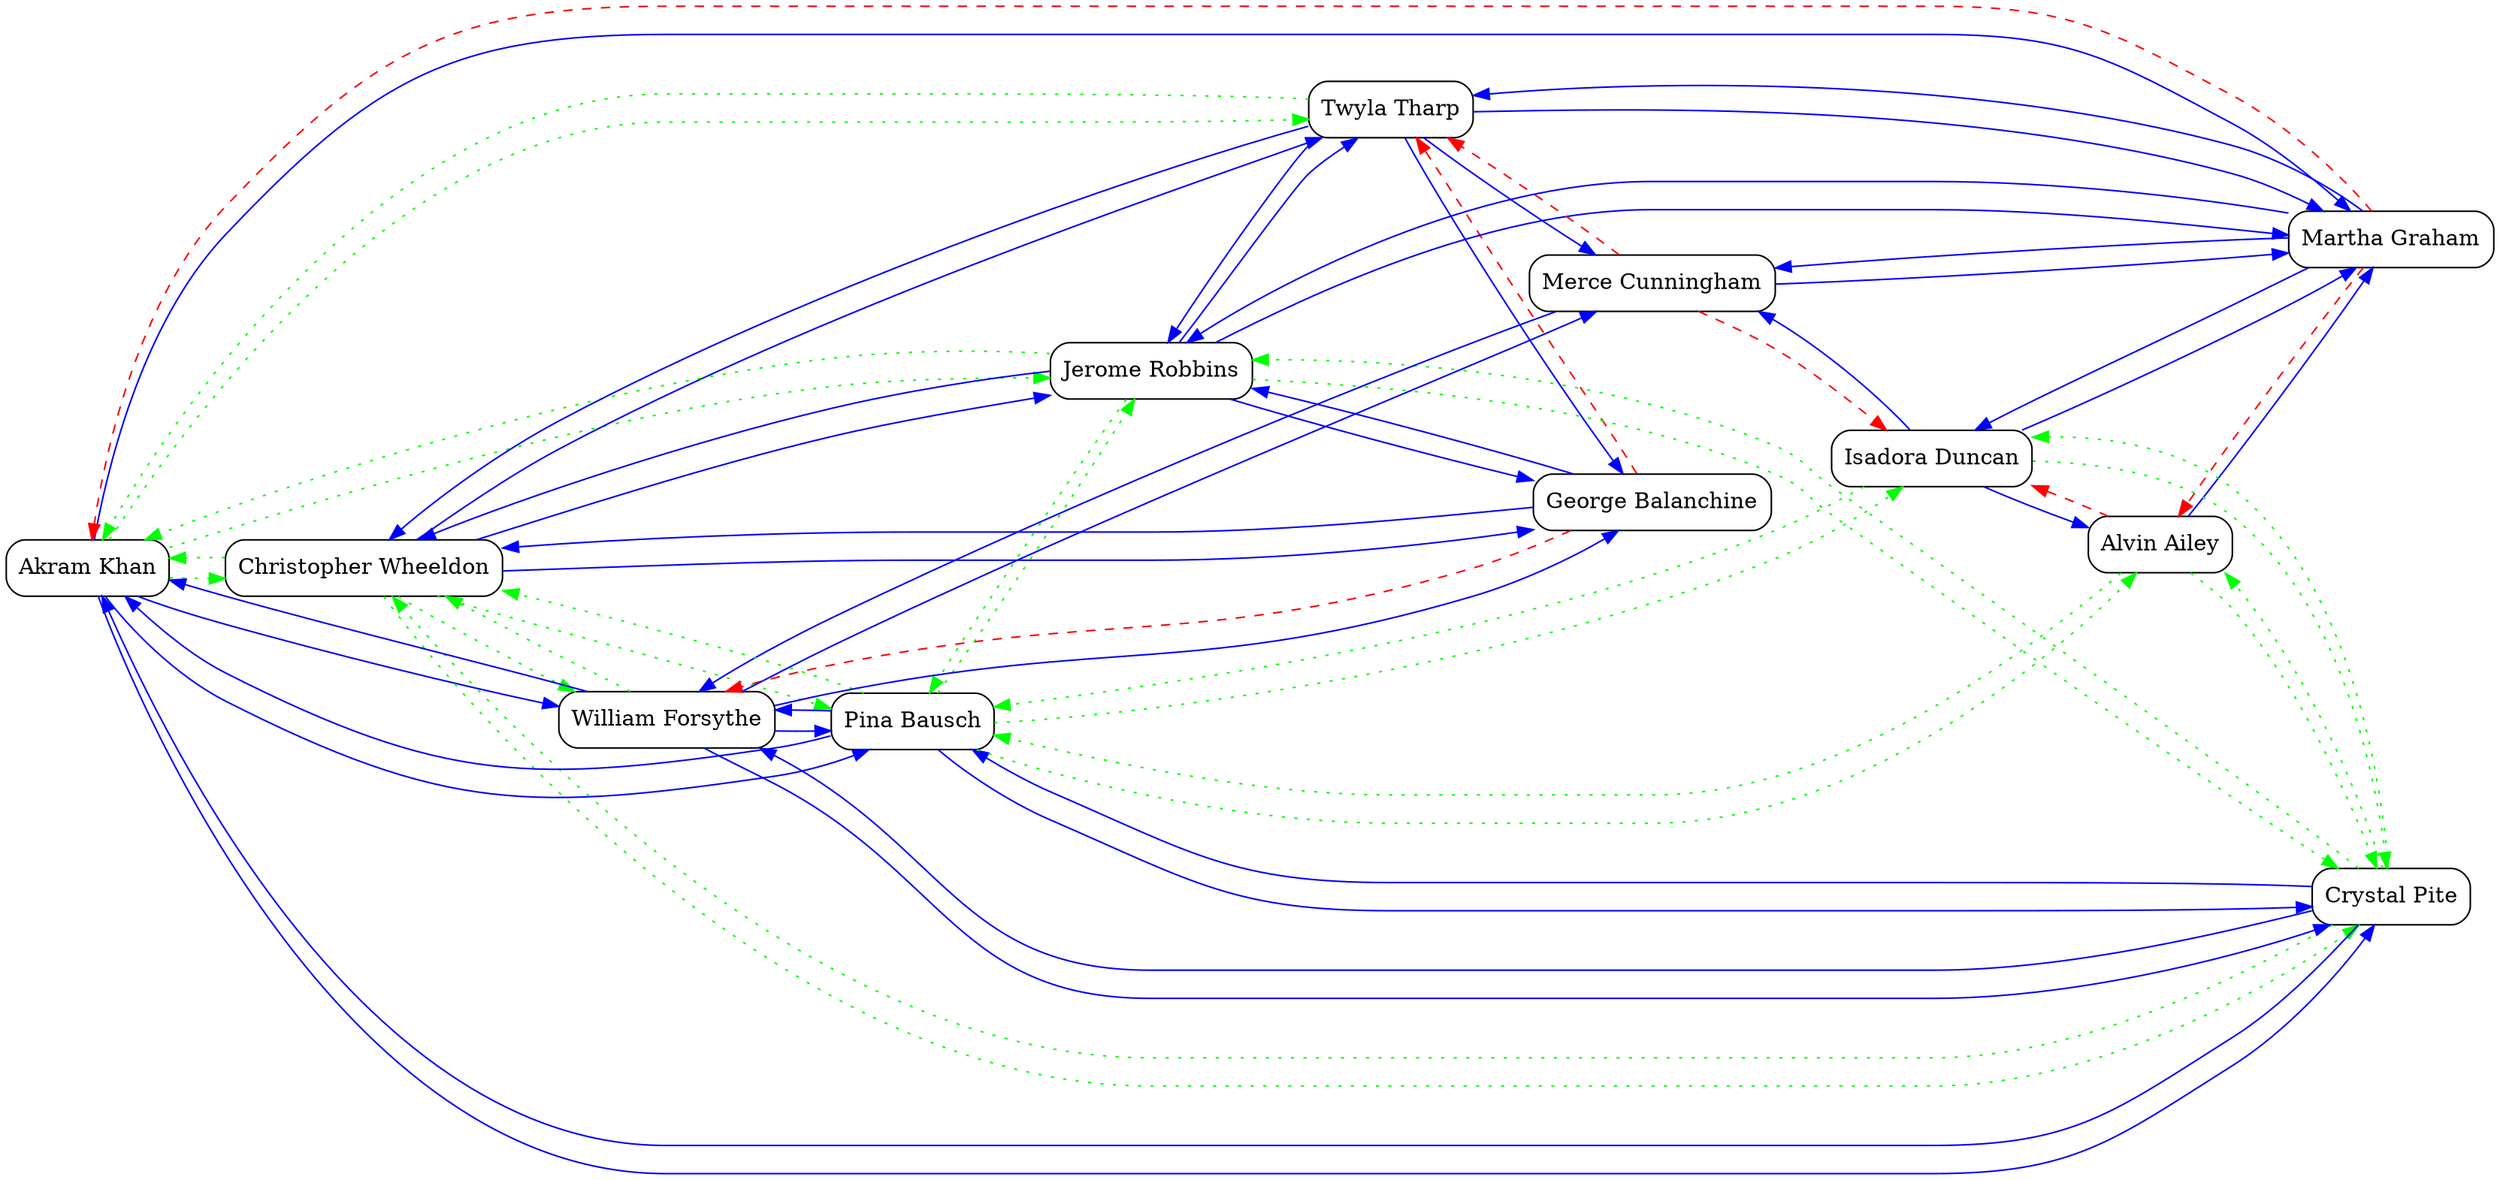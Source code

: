 digraph G {
  rankdir=LR;
  node [shape=box, style=rounded];

  "akram-khan" [label="Akram Khan"];
  "alvin-ailey" [label="Alvin Ailey"];
  "christopher-wheeldon" [label="Christopher Wheeldon"];
  "crystal-pite" [label="Crystal Pite"];
  "george-balanchine" [label="George Balanchine"];
  "isadora-duncan" [label="Isadora Duncan"];
  "jerome-robbins" [label="Jerome Robbins"];
  "martha-graham" [label="Martha Graham"];
  "merce-cunningham" [label="Merce Cunningham"];
  "pina-bausch" [label="Pina Bausch"];
  "twyla-tharp" [label="Twyla Tharp"];
  "william-forsythe" [label="William Forsythe"];

  "akram-khan" -> "martha-graham" [color=blue];
  "akram-khan" -> "pina-bausch" [color=blue];
  "akram-khan" -> "william-forsythe" [color=blue];
  "akram-khan" -> "crystal-pite" [color=blue];
  "alvin-ailey" -> "martha-graham" [color=blue];
  "christopher-wheeldon" -> "george-balanchine" [color=blue];
  "christopher-wheeldon" -> "jerome-robbins" [color=blue];
  "christopher-wheeldon" -> "twyla-tharp" [color=blue];
  "crystal-pite" -> "william-forsythe" [color=blue];
  "crystal-pite" -> "pina-bausch" [color=blue];
  "crystal-pite" -> "akram-khan" [color=blue];
  "george-balanchine" -> "jerome-robbins" [color=blue];
  "george-balanchine" -> "christopher-wheeldon" [color=blue];
  "isadora-duncan" -> "martha-graham" [color=blue];
  "isadora-duncan" -> "alvin-ailey" [color=blue];
  "isadora-duncan" -> "merce-cunningham" [color=blue];
  "jerome-robbins" -> "george-balanchine" [color=blue];
  "jerome-robbins" -> "martha-graham" [color=blue];
  "jerome-robbins" -> "twyla-tharp" [color=blue];
  "jerome-robbins" -> "christopher-wheeldon" [color=blue];
  "martha-graham" -> "isadora-duncan" [color=blue];
  "martha-graham" -> "merce-cunningham" [color=blue];
  "martha-graham" -> "jerome-robbins" [color=blue];
  "martha-graham" -> "twyla-tharp" [color=blue];
  "merce-cunningham" -> "martha-graham" [color=blue];
  "merce-cunningham" -> "william-forsythe" [color=blue];
  "pina-bausch" -> "akram-khan" [color=blue];
  "pina-bausch" -> "crystal-pite" [color=blue];
  "pina-bausch" -> "william-forsythe" [color=blue];
  "twyla-tharp" -> "martha-graham" [color=blue];
  "twyla-tharp" -> "merce-cunningham" [color=blue];
  "twyla-tharp" -> "jerome-robbins" [color=blue];
  "twyla-tharp" -> "george-balanchine" [color=blue];
  "twyla-tharp" -> "christopher-wheeldon" [color=blue];
  "william-forsythe" -> "george-balanchine" [color=blue];
  "william-forsythe" -> "merce-cunningham" [color=blue];
  "william-forsythe" -> "pina-bausch" [color=blue];
  "william-forsythe" -> "crystal-pite" [color=blue];
  "william-forsythe" -> "akram-khan" [color=blue];
  "martha-graham" -> "akram-khan" [color=red, style=dashed];
  "martha-graham" -> "alvin-ailey" [color=red, style=dashed];
  "george-balanchine" -> "twyla-tharp" [color=red, style=dashed];
  "george-balanchine" -> "william-forsythe" [color=red, style=dashed];
  "alvin-ailey" -> "isadora-duncan" [color=red, style=dashed];
  "merce-cunningham" -> "isadora-duncan" [color=red, style=dashed];
  "merce-cunningham" -> "twyla-tharp" [color=red, style=dashed];
  "akram-khan" -> "twyla-tharp" [color=green, style=dotted];
  "twyla-tharp" -> "akram-khan" [color=green, style=dotted];
  "akram-khan" -> "christopher-wheeldon" [color=green, style=dotted];
  "christopher-wheeldon" -> "akram-khan" [color=green, style=dotted];
  "akram-khan" -> "jerome-robbins" [color=green, style=dotted];
  "jerome-robbins" -> "akram-khan" [color=green, style=dotted];
  "christopher-wheeldon" -> "crystal-pite" [color=green, style=dotted];
  "crystal-pite" -> "christopher-wheeldon" [color=green, style=dotted];
  "crystal-pite" -> "jerome-robbins" [color=green, style=dotted];
  "jerome-robbins" -> "crystal-pite" [color=green, style=dotted];
  "alvin-ailey" -> "crystal-pite" [color=green, style=dotted];
  "crystal-pite" -> "alvin-ailey" [color=green, style=dotted];
  "alvin-ailey" -> "pina-bausch" [color=green, style=dotted];
  "pina-bausch" -> "alvin-ailey" [color=green, style=dotted];
  "crystal-pite" -> "isadora-duncan" [color=green, style=dotted];
  "isadora-duncan" -> "crystal-pite" [color=green, style=dotted];
  "isadora-duncan" -> "pina-bausch" [color=green, style=dotted];
  "pina-bausch" -> "isadora-duncan" [color=green, style=dotted];
  "christopher-wheeldon" -> "william-forsythe" [color=green, style=dotted];
  "william-forsythe" -> "christopher-wheeldon" [color=green, style=dotted];
  "christopher-wheeldon" -> "pina-bausch" [color=green, style=dotted];
  "pina-bausch" -> "christopher-wheeldon" [color=green, style=dotted];
  "jerome-robbins" -> "pina-bausch" [color=green, style=dotted];
  "pina-bausch" -> "jerome-robbins" [color=green, style=dotted];
}